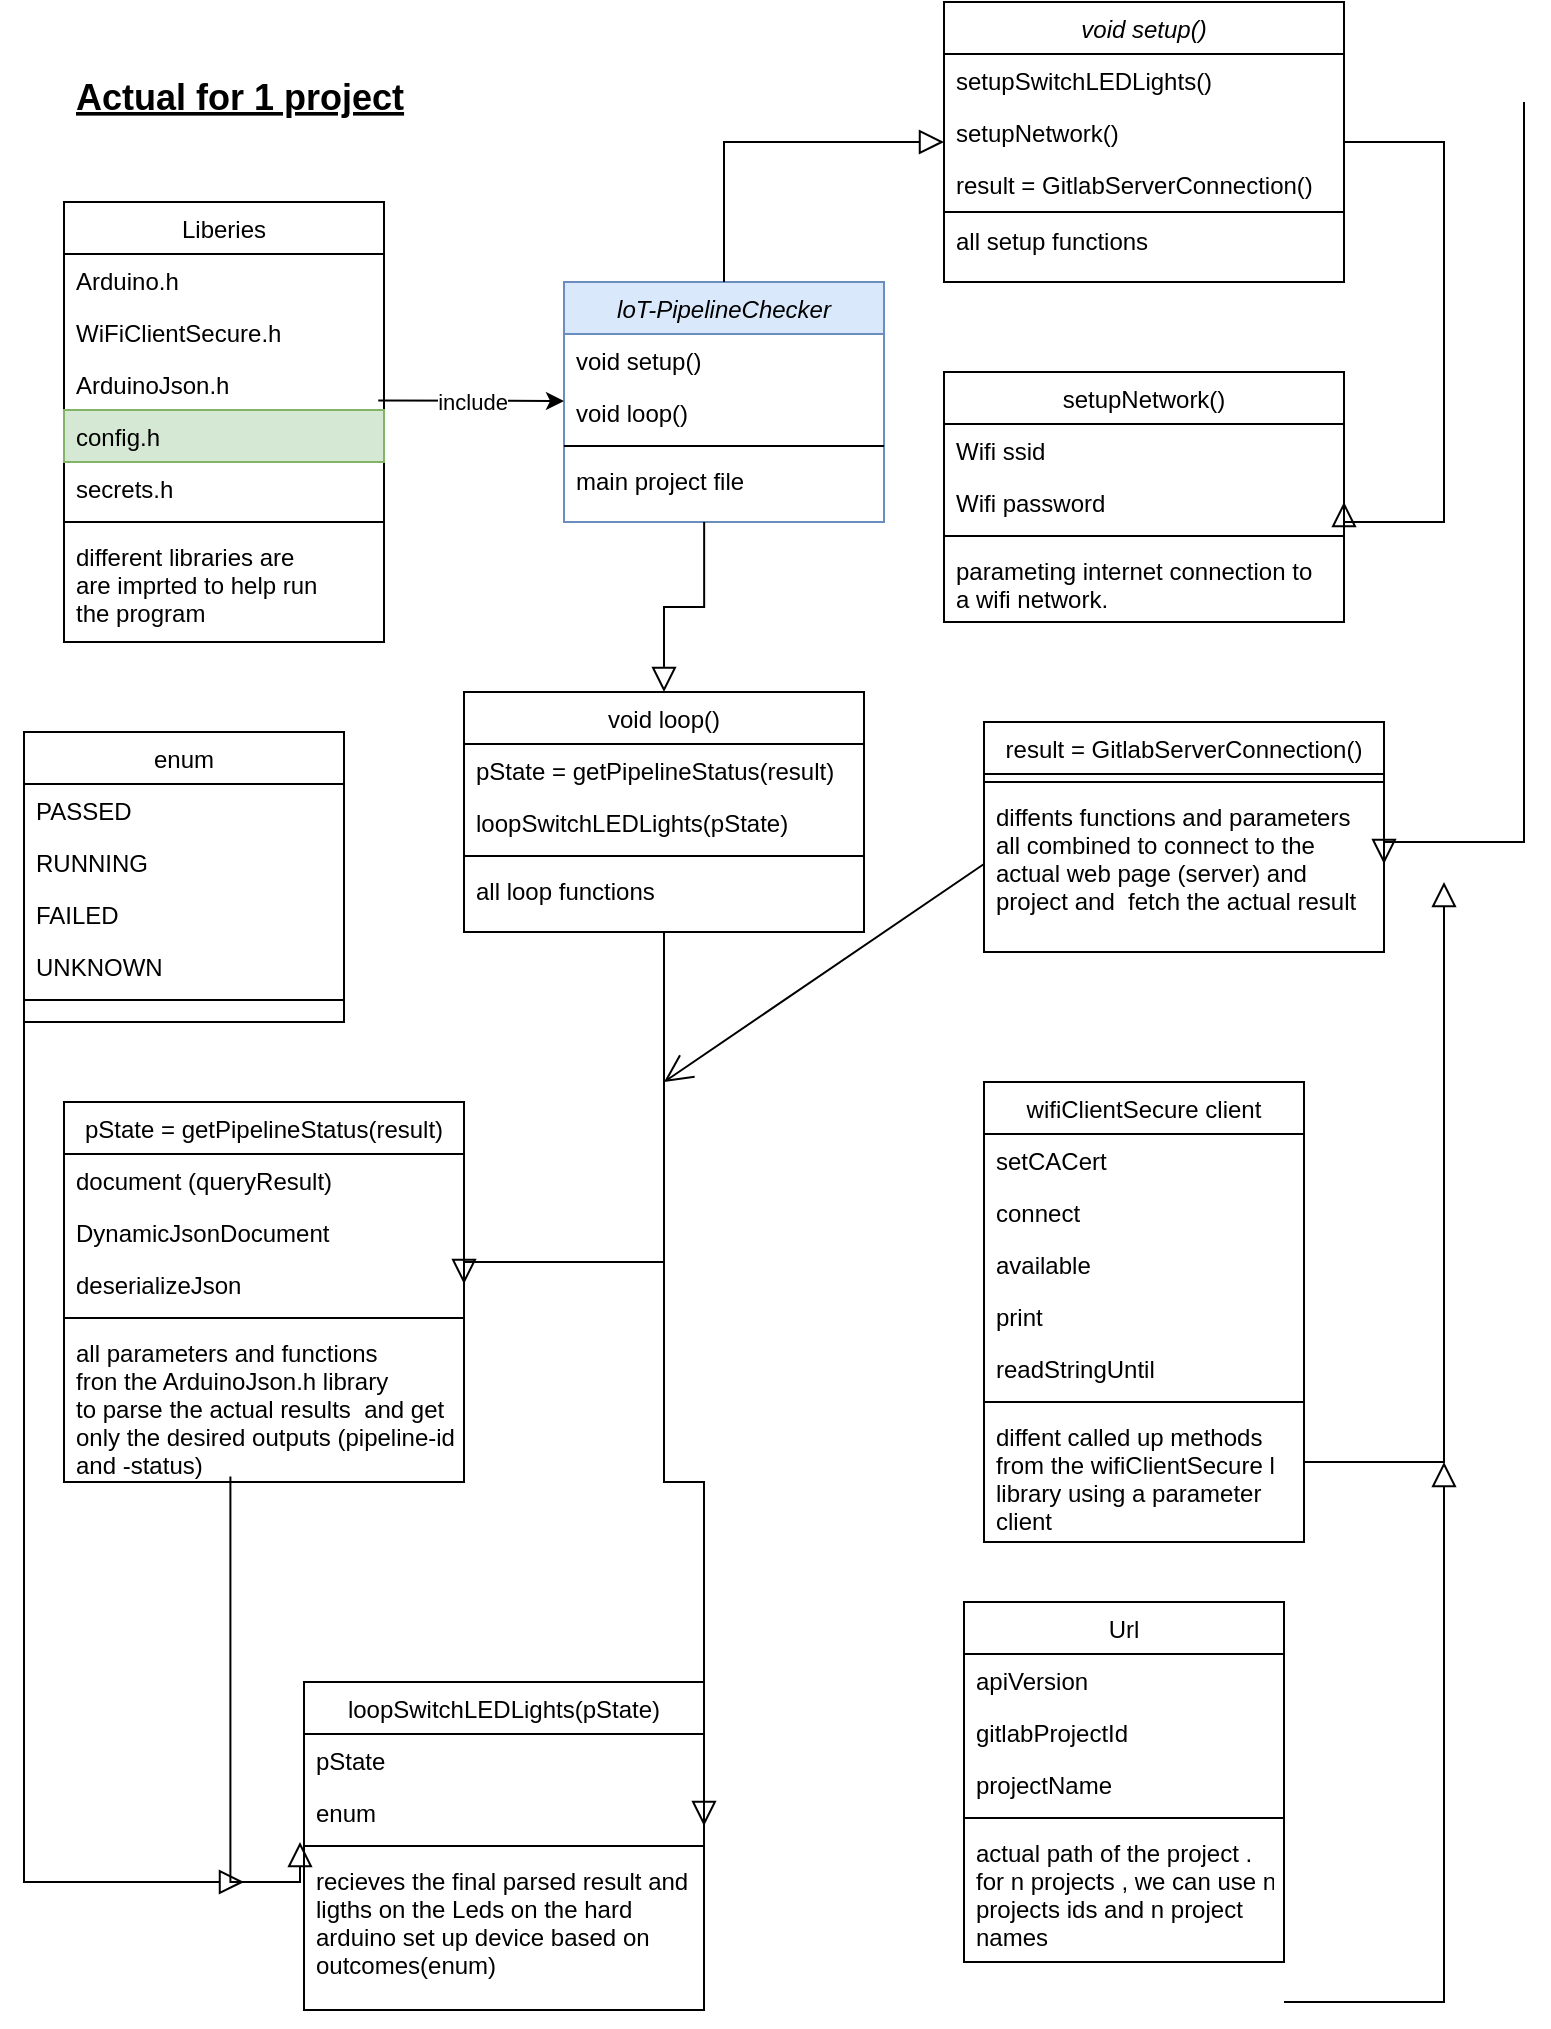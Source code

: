 <mxfile version="14.1.8" type="device"><diagram id="C5RBs43oDa-KdzZeNtuy" name="Page-1"><mxGraphModel dx="1422" dy="942" grid="1" gridSize="10" guides="1" tooltips="1" connect="1" arrows="1" fold="1" page="1" pageScale="1" pageWidth="827" pageHeight="1169" math="0" shadow="0"><root><mxCell id="WIyWlLk6GJQsqaUBKTNV-0"/><mxCell id="WIyWlLk6GJQsqaUBKTNV-1" parent="WIyWlLk6GJQsqaUBKTNV-0"/><mxCell id="zkfFHV4jXpPFQw0GAbJ--0" value="loT-PipelineChecker" style="swimlane;fontStyle=2;align=center;verticalAlign=top;childLayout=stackLayout;horizontal=1;startSize=26;horizontalStack=0;resizeParent=1;resizeLast=0;collapsible=1;marginBottom=0;rounded=0;shadow=0;strokeWidth=1;fillColor=#dae8fc;strokeColor=#6c8ebf;" parent="WIyWlLk6GJQsqaUBKTNV-1" vertex="1"><mxGeometry x="290" y="160" width="160" height="120" as="geometry"><mxRectangle x="230" y="140" width="160" height="26" as="alternateBounds"/></mxGeometry></mxCell><mxCell id="zkfFHV4jXpPFQw0GAbJ--1" value="void setup()" style="text;align=left;verticalAlign=top;spacingLeft=4;spacingRight=4;overflow=hidden;rotatable=0;points=[[0,0.5],[1,0.5]];portConstraint=eastwest;" parent="zkfFHV4jXpPFQw0GAbJ--0" vertex="1"><mxGeometry y="26" width="160" height="26" as="geometry"/></mxCell><mxCell id="zkfFHV4jXpPFQw0GAbJ--2" value="void loop()" style="text;align=left;verticalAlign=top;spacingLeft=4;spacingRight=4;overflow=hidden;rotatable=0;points=[[0,0.5],[1,0.5]];portConstraint=eastwest;rounded=0;shadow=0;html=0;" parent="zkfFHV4jXpPFQw0GAbJ--0" vertex="1"><mxGeometry y="52" width="160" height="26" as="geometry"/></mxCell><mxCell id="zkfFHV4jXpPFQw0GAbJ--4" value="" style="line;html=1;strokeWidth=1;align=left;verticalAlign=middle;spacingTop=-1;spacingLeft=3;spacingRight=3;rotatable=0;labelPosition=right;points=[];portConstraint=eastwest;" parent="zkfFHV4jXpPFQw0GAbJ--0" vertex="1"><mxGeometry y="78" width="160" height="8" as="geometry"/></mxCell><mxCell id="zkfFHV4jXpPFQw0GAbJ--5" value="main project file" style="text;align=left;verticalAlign=top;spacingLeft=4;spacingRight=4;overflow=hidden;rotatable=0;points=[[0,0.5],[1,0.5]];portConstraint=eastwest;" parent="zkfFHV4jXpPFQw0GAbJ--0" vertex="1"><mxGeometry y="86" width="160" height="26" as="geometry"/></mxCell><mxCell id="zkfFHV4jXpPFQw0GAbJ--12" value="" style="endArrow=block;endSize=10;endFill=0;shadow=0;strokeWidth=1;rounded=0;edgeStyle=elbowEdgeStyle;elbow=vertical;entryX=0.5;entryY=0;entryDx=0;entryDy=0;exitX=0.438;exitY=1.308;exitDx=0;exitDy=0;exitPerimeter=0;" parent="WIyWlLk6GJQsqaUBKTNV-1" source="zkfFHV4jXpPFQw0GAbJ--5" target="n-UcgwDzip0mZuVhd4J0-23" edge="1"><mxGeometry width="160" relative="1" as="geometry"><mxPoint x="360" y="290" as="sourcePoint"/><mxPoint x="640" y="240" as="targetPoint"/><Array as="points"/></mxGeometry></mxCell><mxCell id="n-UcgwDzip0mZuVhd4J0-0" value="Actual for 1 project" style="text;align=left;verticalAlign=top;spacingLeft=4;spacingRight=4;overflow=hidden;rotatable=0;points=[[0,0.5],[1,0.5]];portConstraint=eastwest;fontStyle=5;fontSize=18;" parent="WIyWlLk6GJQsqaUBKTNV-1" vertex="1"><mxGeometry x="40" y="50" width="200" height="26" as="geometry"/></mxCell><mxCell id="n-UcgwDzip0mZuVhd4J0-1" value="void setup()" style="swimlane;fontStyle=2;align=center;verticalAlign=top;childLayout=stackLayout;horizontal=1;startSize=26;horizontalStack=0;resizeParent=1;resizeLast=0;collapsible=1;marginBottom=0;rounded=0;shadow=0;strokeWidth=1;" parent="WIyWlLk6GJQsqaUBKTNV-1" vertex="1"><mxGeometry x="480" y="20" width="200" height="140" as="geometry"><mxRectangle x="580" y="390" width="160" height="26" as="alternateBounds"/></mxGeometry></mxCell><mxCell id="n-UcgwDzip0mZuVhd4J0-2" value="setupSwitchLEDLights()" style="text;align=left;verticalAlign=top;spacingLeft=4;spacingRight=4;overflow=hidden;rotatable=0;points=[[0,0.5],[1,0.5]];portConstraint=eastwest;" parent="n-UcgwDzip0mZuVhd4J0-1" vertex="1"><mxGeometry y="26" width="200" height="26" as="geometry"/></mxCell><mxCell id="n-UcgwDzip0mZuVhd4J0-3" value="setupNetwork()" style="text;align=left;verticalAlign=top;spacingLeft=4;spacingRight=4;overflow=hidden;rotatable=0;points=[[0,0.5],[1,0.5]];portConstraint=eastwest;rounded=0;shadow=0;html=0;" parent="n-UcgwDzip0mZuVhd4J0-1" vertex="1"><mxGeometry y="52" width="200" height="26" as="geometry"/></mxCell><mxCell id="n-UcgwDzip0mZuVhd4J0-32" value="result = GitlabServerConnection()" style="text;align=left;verticalAlign=top;spacingLeft=4;spacingRight=4;overflow=hidden;rotatable=0;points=[[0,0.5],[1,0.5]];portConstraint=eastwest;rounded=0;shadow=0;html=0;" parent="n-UcgwDzip0mZuVhd4J0-1" vertex="1"><mxGeometry y="78" width="200" height="26" as="geometry"/></mxCell><mxCell id="n-UcgwDzip0mZuVhd4J0-5" value="" style="line;html=1;strokeWidth=1;align=left;verticalAlign=middle;spacingTop=-1;spacingLeft=3;spacingRight=3;rotatable=0;labelPosition=right;points=[];portConstraint=eastwest;" parent="n-UcgwDzip0mZuVhd4J0-1" vertex="1"><mxGeometry y="104" width="200" height="2" as="geometry"/></mxCell><mxCell id="n-UcgwDzip0mZuVhd4J0-6" value="all setup functions" style="text;align=left;verticalAlign=top;spacingLeft=4;spacingRight=4;overflow=hidden;rotatable=0;points=[[0,0.5],[1,0.5]];portConstraint=eastwest;" parent="n-UcgwDzip0mZuVhd4J0-1" vertex="1"><mxGeometry y="106" width="200" height="26" as="geometry"/></mxCell><mxCell id="n-UcgwDzip0mZuVhd4J0-7" value="Url" style="swimlane;fontStyle=0;align=center;verticalAlign=top;childLayout=stackLayout;horizontal=1;startSize=26;horizontalStack=0;resizeParent=1;resizeLast=0;collapsible=1;marginBottom=0;rounded=0;shadow=0;strokeWidth=1;" parent="WIyWlLk6GJQsqaUBKTNV-1" vertex="1"><mxGeometry x="490" y="820" width="160" height="180" as="geometry"><mxRectangle x="550" y="140" width="160" height="26" as="alternateBounds"/></mxGeometry></mxCell><mxCell id="n-UcgwDzip0mZuVhd4J0-8" value="apiVersion" style="text;align=left;verticalAlign=top;spacingLeft=4;spacingRight=4;overflow=hidden;rotatable=0;points=[[0,0.5],[1,0.5]];portConstraint=eastwest;" parent="n-UcgwDzip0mZuVhd4J0-7" vertex="1"><mxGeometry y="26" width="160" height="26" as="geometry"/></mxCell><mxCell id="n-UcgwDzip0mZuVhd4J0-9" value="gitlabProjectId" style="text;align=left;verticalAlign=top;spacingLeft=4;spacingRight=4;overflow=hidden;rotatable=0;points=[[0,0.5],[1,0.5]];portConstraint=eastwest;rounded=0;shadow=0;html=0;" parent="n-UcgwDzip0mZuVhd4J0-7" vertex="1"><mxGeometry y="52" width="160" height="26" as="geometry"/></mxCell><mxCell id="n-UcgwDzip0mZuVhd4J0-10" value="projectName" style="text;align=left;verticalAlign=top;spacingLeft=4;spacingRight=4;overflow=hidden;rotatable=0;points=[[0,0.5],[1,0.5]];portConstraint=eastwest;rounded=0;shadow=0;html=0;" parent="n-UcgwDzip0mZuVhd4J0-7" vertex="1"><mxGeometry y="78" width="160" height="26" as="geometry"/></mxCell><mxCell id="n-UcgwDzip0mZuVhd4J0-13" value="" style="line;html=1;strokeWidth=1;align=left;verticalAlign=middle;spacingTop=-1;spacingLeft=3;spacingRight=3;rotatable=0;labelPosition=right;points=[];portConstraint=eastwest;" parent="n-UcgwDzip0mZuVhd4J0-7" vertex="1"><mxGeometry y="104" width="160" height="8" as="geometry"/></mxCell><mxCell id="n-UcgwDzip0mZuVhd4J0-11" value="actual path of the project .&#10;for n projects , we can use n&#10;projects ids and n project&#10;names" style="text;align=left;verticalAlign=top;spacingLeft=4;spacingRight=4;overflow=hidden;rotatable=0;points=[[0,0.5],[1,0.5]];portConstraint=eastwest;rounded=0;shadow=0;html=0;" parent="n-UcgwDzip0mZuVhd4J0-7" vertex="1"><mxGeometry y="112" width="160" height="68" as="geometry"/></mxCell><mxCell id="n-UcgwDzip0mZuVhd4J0-21" value="" style="endArrow=classic;html=1;fontSize=18;exitX=0.982;exitY=0.815;exitDx=0;exitDy=0;exitPerimeter=0;" parent="WIyWlLk6GJQsqaUBKTNV-1" source="n-UcgwDzip0mZuVhd4J0-63" edge="1"><mxGeometry relative="1" as="geometry"><mxPoint x="190" y="219.5" as="sourcePoint"/><mxPoint x="290" y="219.5" as="targetPoint"/><Array as="points"/></mxGeometry></mxCell><mxCell id="n-UcgwDzip0mZuVhd4J0-22" value="include" style="edgeLabel;resizable=0;html=1;align=center;verticalAlign=middle;" parent="n-UcgwDzip0mZuVhd4J0-21" connectable="0" vertex="1"><mxGeometry relative="1" as="geometry"/></mxCell><mxCell id="n-UcgwDzip0mZuVhd4J0-23" value="void loop()" style="swimlane;fontStyle=0;align=center;verticalAlign=top;childLayout=stackLayout;horizontal=1;startSize=26;horizontalStack=0;resizeParent=1;resizeLast=0;collapsible=1;marginBottom=0;rounded=0;shadow=0;strokeWidth=1;" parent="WIyWlLk6GJQsqaUBKTNV-1" vertex="1"><mxGeometry x="240" y="365" width="200" height="120" as="geometry"><mxRectangle x="130" y="380" width="160" height="26" as="alternateBounds"/></mxGeometry></mxCell><mxCell id="n-UcgwDzip0mZuVhd4J0-24" value="pState = getPipelineStatus(result)" style="text;align=left;verticalAlign=top;spacingLeft=4;spacingRight=4;overflow=hidden;rotatable=0;points=[[0,0.5],[1,0.5]];portConstraint=eastwest;" parent="n-UcgwDzip0mZuVhd4J0-23" vertex="1"><mxGeometry y="26" width="200" height="26" as="geometry"/></mxCell><mxCell id="n-UcgwDzip0mZuVhd4J0-25" value="loopSwitchLEDLights(pState)" style="text;align=left;verticalAlign=top;spacingLeft=4;spacingRight=4;overflow=hidden;rotatable=0;points=[[0,0.5],[1,0.5]];portConstraint=eastwest;rounded=0;shadow=0;html=0;" parent="n-UcgwDzip0mZuVhd4J0-23" vertex="1"><mxGeometry y="52" width="200" height="26" as="geometry"/></mxCell><mxCell id="n-UcgwDzip0mZuVhd4J0-26" value="" style="line;html=1;strokeWidth=1;align=left;verticalAlign=middle;spacingTop=-1;spacingLeft=3;spacingRight=3;rotatable=0;labelPosition=right;points=[];portConstraint=eastwest;" parent="n-UcgwDzip0mZuVhd4J0-23" vertex="1"><mxGeometry y="78" width="200" height="8" as="geometry"/></mxCell><mxCell id="n-UcgwDzip0mZuVhd4J0-28" value="all loop functions" style="text;align=left;verticalAlign=top;spacingLeft=4;spacingRight=4;overflow=hidden;rotatable=0;points=[[0,0.5],[1,0.5]];portConstraint=eastwest;" parent="n-UcgwDzip0mZuVhd4J0-23" vertex="1"><mxGeometry y="86" width="200" height="26" as="geometry"/></mxCell><mxCell id="n-UcgwDzip0mZuVhd4J0-31" value="" style="endArrow=block;endSize=10;endFill=0;shadow=0;strokeWidth=1;rounded=0;edgeStyle=elbowEdgeStyle;elbow=vertical;exitX=0.5;exitY=0;exitDx=0;exitDy=0;entryX=0;entryY=0.5;entryDx=0;entryDy=0;" parent="WIyWlLk6GJQsqaUBKTNV-1" source="zkfFHV4jXpPFQw0GAbJ--0" target="n-UcgwDzip0mZuVhd4J0-1" edge="1"><mxGeometry width="160" relative="1" as="geometry"><mxPoint x="359" y="133" as="sourcePoint"/><mxPoint x="560" y="90" as="targetPoint"/><Array as="points"><mxPoint x="390" y="90"/><mxPoint x="460" y="90"/><mxPoint x="440" y="189"/></Array></mxGeometry></mxCell><mxCell id="n-UcgwDzip0mZuVhd4J0-33" value="wifiClientSecure client" style="swimlane;fontStyle=0;align=center;verticalAlign=top;childLayout=stackLayout;horizontal=1;startSize=26;horizontalStack=0;resizeParent=1;resizeLast=0;collapsible=1;marginBottom=0;rounded=0;shadow=0;strokeWidth=1;" parent="WIyWlLk6GJQsqaUBKTNV-1" vertex="1"><mxGeometry x="500" y="560" width="160" height="230" as="geometry"><mxRectangle x="550" y="140" width="160" height="26" as="alternateBounds"/></mxGeometry></mxCell><mxCell id="n-UcgwDzip0mZuVhd4J0-34" value="setCACert" style="text;align=left;verticalAlign=top;spacingLeft=4;spacingRight=4;overflow=hidden;rotatable=0;points=[[0,0.5],[1,0.5]];portConstraint=eastwest;" parent="n-UcgwDzip0mZuVhd4J0-33" vertex="1"><mxGeometry y="26" width="160" height="26" as="geometry"/></mxCell><mxCell id="n-UcgwDzip0mZuVhd4J0-35" value="connect" style="text;align=left;verticalAlign=top;spacingLeft=4;spacingRight=4;overflow=hidden;rotatable=0;points=[[0,0.5],[1,0.5]];portConstraint=eastwest;rounded=0;shadow=0;html=0;" parent="n-UcgwDzip0mZuVhd4J0-33" vertex="1"><mxGeometry y="52" width="160" height="26" as="geometry"/></mxCell><mxCell id="n-UcgwDzip0mZuVhd4J0-36" value="available" style="text;align=left;verticalAlign=top;spacingLeft=4;spacingRight=4;overflow=hidden;rotatable=0;points=[[0,0.5],[1,0.5]];portConstraint=eastwest;rounded=0;shadow=0;html=0;" parent="n-UcgwDzip0mZuVhd4J0-33" vertex="1"><mxGeometry y="78" width="160" height="26" as="geometry"/></mxCell><mxCell id="n-UcgwDzip0mZuVhd4J0-37" value="print" style="text;align=left;verticalAlign=top;spacingLeft=4;spacingRight=4;overflow=hidden;rotatable=0;points=[[0,0.5],[1,0.5]];portConstraint=eastwest;rounded=0;shadow=0;html=0;" parent="n-UcgwDzip0mZuVhd4J0-33" vertex="1"><mxGeometry y="104" width="160" height="26" as="geometry"/></mxCell><mxCell id="n-UcgwDzip0mZuVhd4J0-38" value="readStringUntil" style="text;align=left;verticalAlign=top;spacingLeft=4;spacingRight=4;overflow=hidden;rotatable=0;points=[[0,0.5],[1,0.5]];portConstraint=eastwest;rounded=0;shadow=0;html=0;" parent="n-UcgwDzip0mZuVhd4J0-33" vertex="1"><mxGeometry y="130" width="160" height="26" as="geometry"/></mxCell><mxCell id="n-UcgwDzip0mZuVhd4J0-39" value="" style="line;html=1;strokeWidth=1;align=left;verticalAlign=middle;spacingTop=-1;spacingLeft=3;spacingRight=3;rotatable=0;labelPosition=right;points=[];portConstraint=eastwest;" parent="n-UcgwDzip0mZuVhd4J0-33" vertex="1"><mxGeometry y="156" width="160" height="8" as="geometry"/></mxCell><mxCell id="n-UcgwDzip0mZuVhd4J0-40" value="diffent called up methods &#10;from the wifiClientSecure l&#10;library using a parameter&#10;client" style="text;align=left;verticalAlign=top;spacingLeft=4;spacingRight=4;overflow=hidden;rotatable=0;points=[[0,0.5],[1,0.5]];portConstraint=eastwest;" parent="n-UcgwDzip0mZuVhd4J0-33" vertex="1"><mxGeometry y="164" width="160" height="60" as="geometry"/></mxCell><mxCell id="n-UcgwDzip0mZuVhd4J0-41" value="setupNetwork()" style="swimlane;fontStyle=0;align=center;verticalAlign=top;childLayout=stackLayout;horizontal=1;startSize=26;horizontalStack=0;resizeParent=1;resizeLast=0;collapsible=1;marginBottom=0;rounded=0;shadow=0;strokeWidth=1;" parent="WIyWlLk6GJQsqaUBKTNV-1" vertex="1"><mxGeometry x="480" y="205" width="200" height="125" as="geometry"><mxRectangle x="130" y="380" width="160" height="26" as="alternateBounds"/></mxGeometry></mxCell><mxCell id="n-UcgwDzip0mZuVhd4J0-42" value="Wifi ssid" style="text;align=left;verticalAlign=top;spacingLeft=4;spacingRight=4;overflow=hidden;rotatable=0;points=[[0,0.5],[1,0.5]];portConstraint=eastwest;" parent="n-UcgwDzip0mZuVhd4J0-41" vertex="1"><mxGeometry y="26" width="200" height="26" as="geometry"/></mxCell><mxCell id="n-UcgwDzip0mZuVhd4J0-43" value="Wifi password" style="text;align=left;verticalAlign=top;spacingLeft=4;spacingRight=4;overflow=hidden;rotatable=0;points=[[0,0.5],[1,0.5]];portConstraint=eastwest;rounded=0;shadow=0;html=0;" parent="n-UcgwDzip0mZuVhd4J0-41" vertex="1"><mxGeometry y="52" width="200" height="26" as="geometry"/></mxCell><mxCell id="n-UcgwDzip0mZuVhd4J0-44" value="" style="line;html=1;strokeWidth=1;align=left;verticalAlign=middle;spacingTop=-1;spacingLeft=3;spacingRight=3;rotatable=0;labelPosition=right;points=[];portConstraint=eastwest;" parent="n-UcgwDzip0mZuVhd4J0-41" vertex="1"><mxGeometry y="78" width="200" height="8" as="geometry"/></mxCell><mxCell id="n-UcgwDzip0mZuVhd4J0-45" value="parameting internet connection to&#10;a wifi network." style="text;align=left;verticalAlign=top;spacingLeft=4;spacingRight=4;overflow=hidden;rotatable=0;points=[[0,0.5],[1,0.5]];portConstraint=eastwest;" parent="n-UcgwDzip0mZuVhd4J0-41" vertex="1"><mxGeometry y="86" width="200" height="32" as="geometry"/></mxCell><mxCell id="n-UcgwDzip0mZuVhd4J0-46" value="result = GitlabServerConnection()" style="swimlane;fontStyle=0;align=center;verticalAlign=top;childLayout=stackLayout;horizontal=1;startSize=26;horizontalStack=0;resizeParent=1;resizeLast=0;collapsible=1;marginBottom=0;rounded=0;shadow=0;strokeWidth=1;" parent="WIyWlLk6GJQsqaUBKTNV-1" vertex="1"><mxGeometry x="500" y="380" width="200" height="115" as="geometry"><mxRectangle x="550" y="140" width="160" height="26" as="alternateBounds"/></mxGeometry></mxCell><mxCell id="n-UcgwDzip0mZuVhd4J0-52" value="" style="line;html=1;strokeWidth=1;align=left;verticalAlign=middle;spacingTop=-1;spacingLeft=3;spacingRight=3;rotatable=0;labelPosition=right;points=[];portConstraint=eastwest;" parent="n-UcgwDzip0mZuVhd4J0-46" vertex="1"><mxGeometry y="26" width="200" height="8" as="geometry"/></mxCell><mxCell id="n-UcgwDzip0mZuVhd4J0-53" value="diffents functions and parameters&#10;all combined to connect to the &#10;actual web page (server) and &#10;project and  fetch the actual result" style="text;align=left;verticalAlign=top;spacingLeft=4;spacingRight=4;overflow=hidden;rotatable=0;points=[[0,0.5],[1,0.5]];portConstraint=eastwest;" parent="n-UcgwDzip0mZuVhd4J0-46" vertex="1"><mxGeometry y="34" width="200" height="74" as="geometry"/></mxCell><mxCell id="n-UcgwDzip0mZuVhd4J0-54" value="" style="endArrow=block;endSize=10;endFill=0;shadow=0;strokeWidth=1;rounded=0;edgeStyle=orthogonalEdgeStyle;entryX=1;entryY=0.5;entryDx=0;entryDy=0;" parent="WIyWlLk6GJQsqaUBKTNV-1" target="n-UcgwDzip0mZuVhd4J0-43" edge="1"><mxGeometry width="160" relative="1" as="geometry"><mxPoint x="680" y="90" as="sourcePoint"/><mxPoint x="770" y="280" as="targetPoint"/><Array as="points"><mxPoint x="730" y="90"/><mxPoint x="730" y="280"/><mxPoint x="680" y="280"/></Array></mxGeometry></mxCell><mxCell id="n-UcgwDzip0mZuVhd4J0-57" value="" style="endArrow=block;endSize=10;endFill=0;shadow=0;strokeWidth=1;rounded=0;edgeStyle=elbowEdgeStyle;elbow=vertical;entryX=1;entryY=0.5;entryDx=0;entryDy=0;" parent="WIyWlLk6GJQsqaUBKTNV-1" edge="1" target="n-UcgwDzip0mZuVhd4J0-53"><mxGeometry width="160" relative="1" as="geometry"><mxPoint x="770" y="70" as="sourcePoint"/><mxPoint x="700" y="440" as="targetPoint"/><Array as="points"><mxPoint x="730" y="440"/><mxPoint x="850" y="444"/></Array></mxGeometry></mxCell><mxCell id="n-UcgwDzip0mZuVhd4J0-60" value="Liberies" style="swimlane;fontStyle=0;align=center;verticalAlign=top;childLayout=stackLayout;horizontal=1;startSize=26;horizontalStack=0;resizeParent=1;resizeLast=0;collapsible=1;marginBottom=0;rounded=0;shadow=0;strokeWidth=1;" parent="WIyWlLk6GJQsqaUBKTNV-1" vertex="1"><mxGeometry x="40" y="120" width="160" height="220" as="geometry"><mxRectangle x="550" y="140" width="160" height="26" as="alternateBounds"/></mxGeometry></mxCell><mxCell id="n-UcgwDzip0mZuVhd4J0-61" value="Arduino.h" style="text;align=left;verticalAlign=top;spacingLeft=4;spacingRight=4;overflow=hidden;rotatable=0;points=[[0,0.5],[1,0.5]];portConstraint=eastwest;" parent="n-UcgwDzip0mZuVhd4J0-60" vertex="1"><mxGeometry y="26" width="160" height="26" as="geometry"/></mxCell><mxCell id="n-UcgwDzip0mZuVhd4J0-62" value="WiFiClientSecure.h" style="text;align=left;verticalAlign=top;spacingLeft=4;spacingRight=4;overflow=hidden;rotatable=0;points=[[0,0.5],[1,0.5]];portConstraint=eastwest;rounded=0;shadow=0;html=0;" parent="n-UcgwDzip0mZuVhd4J0-60" vertex="1"><mxGeometry y="52" width="160" height="26" as="geometry"/></mxCell><mxCell id="n-UcgwDzip0mZuVhd4J0-63" value="ArduinoJson.h" style="text;align=left;verticalAlign=top;spacingLeft=4;spacingRight=4;overflow=hidden;rotatable=0;points=[[0,0.5],[1,0.5]];portConstraint=eastwest;rounded=0;shadow=0;html=0;" parent="n-UcgwDzip0mZuVhd4J0-60" vertex="1"><mxGeometry y="78" width="160" height="26" as="geometry"/></mxCell><mxCell id="n-UcgwDzip0mZuVhd4J0-64" value="config.h" style="text;align=left;verticalAlign=top;spacingLeft=4;spacingRight=4;overflow=hidden;rotatable=0;points=[[0,0.5],[1,0.5]];portConstraint=eastwest;rounded=0;shadow=0;html=0;fillColor=#d5e8d4;strokeColor=#82b366;" parent="n-UcgwDzip0mZuVhd4J0-60" vertex="1"><mxGeometry y="104" width="160" height="26" as="geometry"/></mxCell><mxCell id="n-UcgwDzip0mZuVhd4J0-65" value="secrets.h" style="text;align=left;verticalAlign=top;spacingLeft=4;spacingRight=4;overflow=hidden;rotatable=0;points=[[0,0.5],[1,0.5]];portConstraint=eastwest;rounded=0;shadow=0;html=0;" parent="n-UcgwDzip0mZuVhd4J0-60" vertex="1"><mxGeometry y="130" width="160" height="26" as="geometry"/></mxCell><mxCell id="n-UcgwDzip0mZuVhd4J0-66" value="" style="line;html=1;strokeWidth=1;align=left;verticalAlign=middle;spacingTop=-1;spacingLeft=3;spacingRight=3;rotatable=0;labelPosition=right;points=[];portConstraint=eastwest;" parent="n-UcgwDzip0mZuVhd4J0-60" vertex="1"><mxGeometry y="156" width="160" height="8" as="geometry"/></mxCell><mxCell id="n-UcgwDzip0mZuVhd4J0-67" value="different libraries are &#10;are imprted to help run&#10;the program" style="text;align=left;verticalAlign=top;spacingLeft=4;spacingRight=4;overflow=hidden;rotatable=0;points=[[0,0.5],[1,0.5]];portConstraint=eastwest;" parent="n-UcgwDzip0mZuVhd4J0-60" vertex="1"><mxGeometry y="164" width="160" height="56" as="geometry"/></mxCell><mxCell id="n-UcgwDzip0mZuVhd4J0-68" value="" style="endArrow=block;endSize=10;endFill=0;shadow=0;strokeWidth=1;rounded=0;edgeStyle=elbowEdgeStyle;elbow=vertical;exitX=1;exitY=0.5;exitDx=0;exitDy=0;" parent="WIyWlLk6GJQsqaUBKTNV-1" source="n-UcgwDzip0mZuVhd4J0-38" edge="1"><mxGeometry width="160" relative="1" as="geometry"><mxPoint x="690" y="790" as="sourcePoint"/><mxPoint x="730" y="460" as="targetPoint"/><Array as="points"><mxPoint x="680" y="750"/><mxPoint x="760" y="809"/></Array></mxGeometry></mxCell><mxCell id="n-UcgwDzip0mZuVhd4J0-70" value="pState = getPipelineStatus(result)" style="swimlane;fontStyle=0;align=center;verticalAlign=top;childLayout=stackLayout;horizontal=1;startSize=26;horizontalStack=0;resizeParent=1;resizeLast=0;collapsible=1;marginBottom=0;rounded=0;shadow=0;strokeWidth=1;" parent="WIyWlLk6GJQsqaUBKTNV-1" vertex="1"><mxGeometry x="40" y="570" width="200" height="190" as="geometry"><mxRectangle x="550" y="140" width="160" height="26" as="alternateBounds"/></mxGeometry></mxCell><mxCell id="n-UcgwDzip0mZuVhd4J0-71" value="document (queryResult)" style="text;align=left;verticalAlign=top;spacingLeft=4;spacingRight=4;overflow=hidden;rotatable=0;points=[[0,0.5],[1,0.5]];portConstraint=eastwest;" parent="n-UcgwDzip0mZuVhd4J0-70" vertex="1"><mxGeometry y="26" width="200" height="26" as="geometry"/></mxCell><mxCell id="n-UcgwDzip0mZuVhd4J0-72" value="DynamicJsonDocument" style="text;align=left;verticalAlign=top;spacingLeft=4;spacingRight=4;overflow=hidden;rotatable=0;points=[[0,0.5],[1,0.5]];portConstraint=eastwest;rounded=0;shadow=0;html=0;" parent="n-UcgwDzip0mZuVhd4J0-70" vertex="1"><mxGeometry y="52" width="200" height="26" as="geometry"/></mxCell><mxCell id="n-UcgwDzip0mZuVhd4J0-73" value="deserializeJson" style="text;align=left;verticalAlign=top;spacingLeft=4;spacingRight=4;overflow=hidden;rotatable=0;points=[[0,0.5],[1,0.5]];portConstraint=eastwest;rounded=0;shadow=0;html=0;" parent="n-UcgwDzip0mZuVhd4J0-70" vertex="1"><mxGeometry y="78" width="200" height="26" as="geometry"/></mxCell><mxCell id="n-UcgwDzip0mZuVhd4J0-75" value="" style="line;html=1;strokeWidth=1;align=left;verticalAlign=middle;spacingTop=-1;spacingLeft=3;spacingRight=3;rotatable=0;labelPosition=right;points=[];portConstraint=eastwest;" parent="n-UcgwDzip0mZuVhd4J0-70" vertex="1"><mxGeometry y="104" width="200" height="8" as="geometry"/></mxCell><mxCell id="n-UcgwDzip0mZuVhd4J0-74" value="all parameters and functions &#10;fron the ArduinoJson.h library &#10;to parse the actual results  and get&#10;only the desired outputs (pipeline-id&#10;and -status)" style="text;align=left;verticalAlign=top;spacingLeft=4;spacingRight=4;overflow=hidden;rotatable=0;points=[[0,0.5],[1,0.5]];portConstraint=eastwest;rounded=0;shadow=0;html=0;" parent="n-UcgwDzip0mZuVhd4J0-70" vertex="1"><mxGeometry y="112" width="200" height="78" as="geometry"/></mxCell><mxCell id="n-UcgwDzip0mZuVhd4J0-76" value="" style="endArrow=block;endSize=10;endFill=0;shadow=0;strokeWidth=1;rounded=0;edgeStyle=elbowEdgeStyle;elbow=vertical;" parent="WIyWlLk6GJQsqaUBKTNV-1" edge="1"><mxGeometry width="160" relative="1" as="geometry"><mxPoint x="650" y="1020" as="sourcePoint"/><mxPoint x="730" y="750" as="targetPoint"/><Array as="points"><mxPoint x="700" y="1020"/><mxPoint x="690" y="1049"/></Array></mxGeometry></mxCell><mxCell id="n-UcgwDzip0mZuVhd4J0-77" value="enum" style="swimlane;fontStyle=0;align=center;verticalAlign=top;childLayout=stackLayout;horizontal=1;startSize=26;horizontalStack=0;resizeParent=1;resizeLast=0;collapsible=1;marginBottom=0;rounded=0;shadow=0;strokeWidth=1;" parent="WIyWlLk6GJQsqaUBKTNV-1" vertex="1"><mxGeometry x="20" y="385" width="160" height="145" as="geometry"><mxRectangle x="550" y="140" width="160" height="26" as="alternateBounds"/></mxGeometry></mxCell><mxCell id="n-UcgwDzip0mZuVhd4J0-78" value="PASSED" style="text;align=left;verticalAlign=top;spacingLeft=4;spacingRight=4;overflow=hidden;rotatable=0;points=[[0,0.5],[1,0.5]];portConstraint=eastwest;" parent="n-UcgwDzip0mZuVhd4J0-77" vertex="1"><mxGeometry y="26" width="160" height="26" as="geometry"/></mxCell><mxCell id="n-UcgwDzip0mZuVhd4J0-79" value="RUNNING" style="text;align=left;verticalAlign=top;spacingLeft=4;spacingRight=4;overflow=hidden;rotatable=0;points=[[0,0.5],[1,0.5]];portConstraint=eastwest;rounded=0;shadow=0;html=0;" parent="n-UcgwDzip0mZuVhd4J0-77" vertex="1"><mxGeometry y="52" width="160" height="26" as="geometry"/></mxCell><mxCell id="n-UcgwDzip0mZuVhd4J0-80" value="FAILED" style="text;align=left;verticalAlign=top;spacingLeft=4;spacingRight=4;overflow=hidden;rotatable=0;points=[[0,0.5],[1,0.5]];portConstraint=eastwest;rounded=0;shadow=0;html=0;" parent="n-UcgwDzip0mZuVhd4J0-77" vertex="1"><mxGeometry y="78" width="160" height="26" as="geometry"/></mxCell><mxCell id="n-UcgwDzip0mZuVhd4J0-81" value="UNKNOWN" style="text;align=left;verticalAlign=top;spacingLeft=4;spacingRight=4;overflow=hidden;rotatable=0;points=[[0,0.5],[1,0.5]];portConstraint=eastwest;rounded=0;shadow=0;html=0;" parent="n-UcgwDzip0mZuVhd4J0-77" vertex="1"><mxGeometry y="104" width="160" height="26" as="geometry"/></mxCell><mxCell id="n-UcgwDzip0mZuVhd4J0-82" value="" style="line;html=1;strokeWidth=1;align=left;verticalAlign=middle;spacingTop=-1;spacingLeft=3;spacingRight=3;rotatable=0;labelPosition=right;points=[];portConstraint=eastwest;" parent="n-UcgwDzip0mZuVhd4J0-77" vertex="1"><mxGeometry y="130" width="160" height="8" as="geometry"/></mxCell><mxCell id="n-UcgwDzip0mZuVhd4J0-83" value="" style="endArrow=block;endSize=10;endFill=0;shadow=0;strokeWidth=1;rounded=0;edgeStyle=elbowEdgeStyle;elbow=vertical;exitX=0.5;exitY=1;exitDx=0;exitDy=0;entryX=1;entryY=0.5;entryDx=0;entryDy=0;" parent="WIyWlLk6GJQsqaUBKTNV-1" source="n-UcgwDzip0mZuVhd4J0-23" target="n-UcgwDzip0mZuVhd4J0-73" edge="1"><mxGeometry width="160" relative="1" as="geometry"><mxPoint x="330" y="490" as="sourcePoint"/><mxPoint x="250" y="651" as="targetPoint"/><Array as="points"><mxPoint x="300" y="650"/><mxPoint x="360" y="659"/></Array></mxGeometry></mxCell><mxCell id="n-UcgwDzip0mZuVhd4J0-84" value="loopSwitchLEDLights(pState)" style="swimlane;fontStyle=0;align=center;verticalAlign=top;childLayout=stackLayout;horizontal=1;startSize=26;horizontalStack=0;resizeParent=1;resizeLast=0;collapsible=1;marginBottom=0;rounded=0;shadow=0;strokeWidth=1;" parent="WIyWlLk6GJQsqaUBKTNV-1" vertex="1"><mxGeometry x="160" y="860" width="200" height="164" as="geometry"><mxRectangle x="550" y="140" width="160" height="26" as="alternateBounds"/></mxGeometry></mxCell><mxCell id="n-UcgwDzip0mZuVhd4J0-85" value="pState" style="text;align=left;verticalAlign=top;spacingLeft=4;spacingRight=4;overflow=hidden;rotatable=0;points=[[0,0.5],[1,0.5]];portConstraint=eastwest;" parent="n-UcgwDzip0mZuVhd4J0-84" vertex="1"><mxGeometry y="26" width="200" height="26" as="geometry"/></mxCell><mxCell id="n-UcgwDzip0mZuVhd4J0-86" value="enum" style="text;align=left;verticalAlign=top;spacingLeft=4;spacingRight=4;overflow=hidden;rotatable=0;points=[[0,0.5],[1,0.5]];portConstraint=eastwest;rounded=0;shadow=0;html=0;" parent="n-UcgwDzip0mZuVhd4J0-84" vertex="1"><mxGeometry y="52" width="200" height="26" as="geometry"/></mxCell><mxCell id="n-UcgwDzip0mZuVhd4J0-88" value="" style="line;html=1;strokeWidth=1;align=left;verticalAlign=middle;spacingTop=-1;spacingLeft=3;spacingRight=3;rotatable=0;labelPosition=right;points=[];portConstraint=eastwest;" parent="n-UcgwDzip0mZuVhd4J0-84" vertex="1"><mxGeometry y="78" width="200" height="8" as="geometry"/></mxCell><mxCell id="n-UcgwDzip0mZuVhd4J0-89" value="recieves the final parsed result and &#10;ligths on the Leds on the hard &#10;arduino set up device based on &#10;outcomes(enum)" style="text;align=left;verticalAlign=top;spacingLeft=4;spacingRight=4;overflow=hidden;rotatable=0;points=[[0,0.5],[1,0.5]];portConstraint=eastwest;rounded=0;shadow=0;html=0;" parent="n-UcgwDzip0mZuVhd4J0-84" vertex="1"><mxGeometry y="86" width="200" height="78" as="geometry"/></mxCell><mxCell id="n-UcgwDzip0mZuVhd4J0-90" value="" style="endArrow=block;endSize=10;endFill=0;shadow=0;strokeWidth=1;rounded=0;edgeStyle=elbowEdgeStyle;elbow=vertical;exitX=0.416;exitY=0.964;exitDx=0;exitDy=0;exitPerimeter=0;" parent="WIyWlLk6GJQsqaUBKTNV-1" source="n-UcgwDzip0mZuVhd4J0-74" edge="1"><mxGeometry width="160" relative="1" as="geometry"><mxPoint x="94" y="769" as="sourcePoint"/><mxPoint x="158" y="940" as="targetPoint"/><Array as="points"><mxPoint x="90" y="960"/><mxPoint x="40" y="980"/><mxPoint x="120" y="830"/><mxPoint x="100" y="929"/></Array></mxGeometry></mxCell><mxCell id="n-UcgwDzip0mZuVhd4J0-91" value="" style="endArrow=block;endSize=10;endFill=0;shadow=0;strokeWidth=1;rounded=0;edgeStyle=elbowEdgeStyle;elbow=vertical;" parent="WIyWlLk6GJQsqaUBKTNV-1" edge="1"><mxGeometry width="160" relative="1" as="geometry"><mxPoint x="340" y="650" as="sourcePoint"/><mxPoint x="360" y="932" as="targetPoint"/><Array as="points"><mxPoint x="400" y="760"/><mxPoint x="360" y="859"/></Array></mxGeometry></mxCell><mxCell id="n-UcgwDzip0mZuVhd4J0-92" value="" style="endArrow=block;endSize=10;endFill=0;shadow=0;strokeWidth=1;rounded=0;edgeStyle=elbowEdgeStyle;elbow=vertical;entryX=0;entryY=0.5;entryDx=0;entryDy=0;exitX=0;exitY=0.5;exitDx=0;exitDy=0;" parent="WIyWlLk6GJQsqaUBKTNV-1" source="n-UcgwDzip0mZuVhd4J0-79" edge="1"><mxGeometry width="160" relative="1" as="geometry"><mxPoint x="20" y="520" as="sourcePoint"/><mxPoint x="130" y="960" as="targetPoint"/><Array as="points"><mxPoint x="40" y="960"/><mxPoint x="110" y="960"/><mxPoint x="90" y="1059"/></Array></mxGeometry></mxCell><mxCell id="n-UcgwDzip0mZuVhd4J0-94" value="" style="endArrow=open;endFill=1;endSize=12;html=1;fontSize=18;exitX=0;exitY=0.5;exitDx=0;exitDy=0;" parent="WIyWlLk6GJQsqaUBKTNV-1" source="n-UcgwDzip0mZuVhd4J0-53" edge="1"><mxGeometry width="160" relative="1" as="geometry"><mxPoint x="480" y="456" as="sourcePoint"/><mxPoint x="340" y="560" as="targetPoint"/></mxGeometry></mxCell></root></mxGraphModel></diagram></mxfile>
